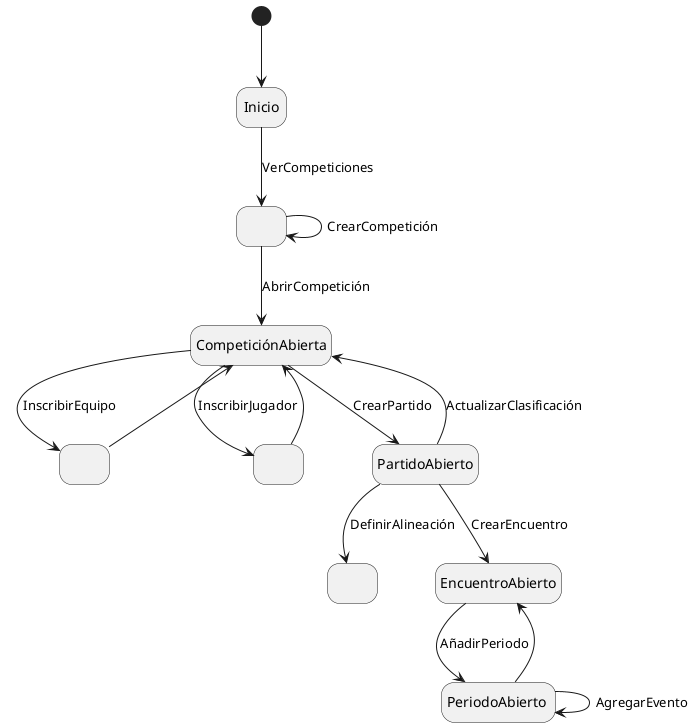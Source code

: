 @startuml
 
hide empty description

state Inicio
state state1 as " "
state state2 as "CompeticiónAbierta"
state state3 as " "
state state4 as " "
state state5 as "PartidoAbierto"
state state6 as " "
state state7 as "EncuentroAbierto"
state state8 as "PeriodoAbierto "


[*] --> Inicio

Inicio -->  state1 : VerCompeticiones

state1 --> state1 : CrearCompetición

state1 --> state2 : AbrirCompetición

state2 --> state3 : InscribirEquipo
state3 --> state2

state2 --> state4 : InscribirJugador
state4 --> state2

state2 --> state5 : CrearPartido
state5 --> state2 : ActualizarClasificación

state5 --> state6 : DefinirAlineación

state5 --> state7 : CrearEncuentro

state7 --> state8 : AñadirPeriodo
state8 --> state7

state8 --> state8 : AgregarEvento

@enduml
